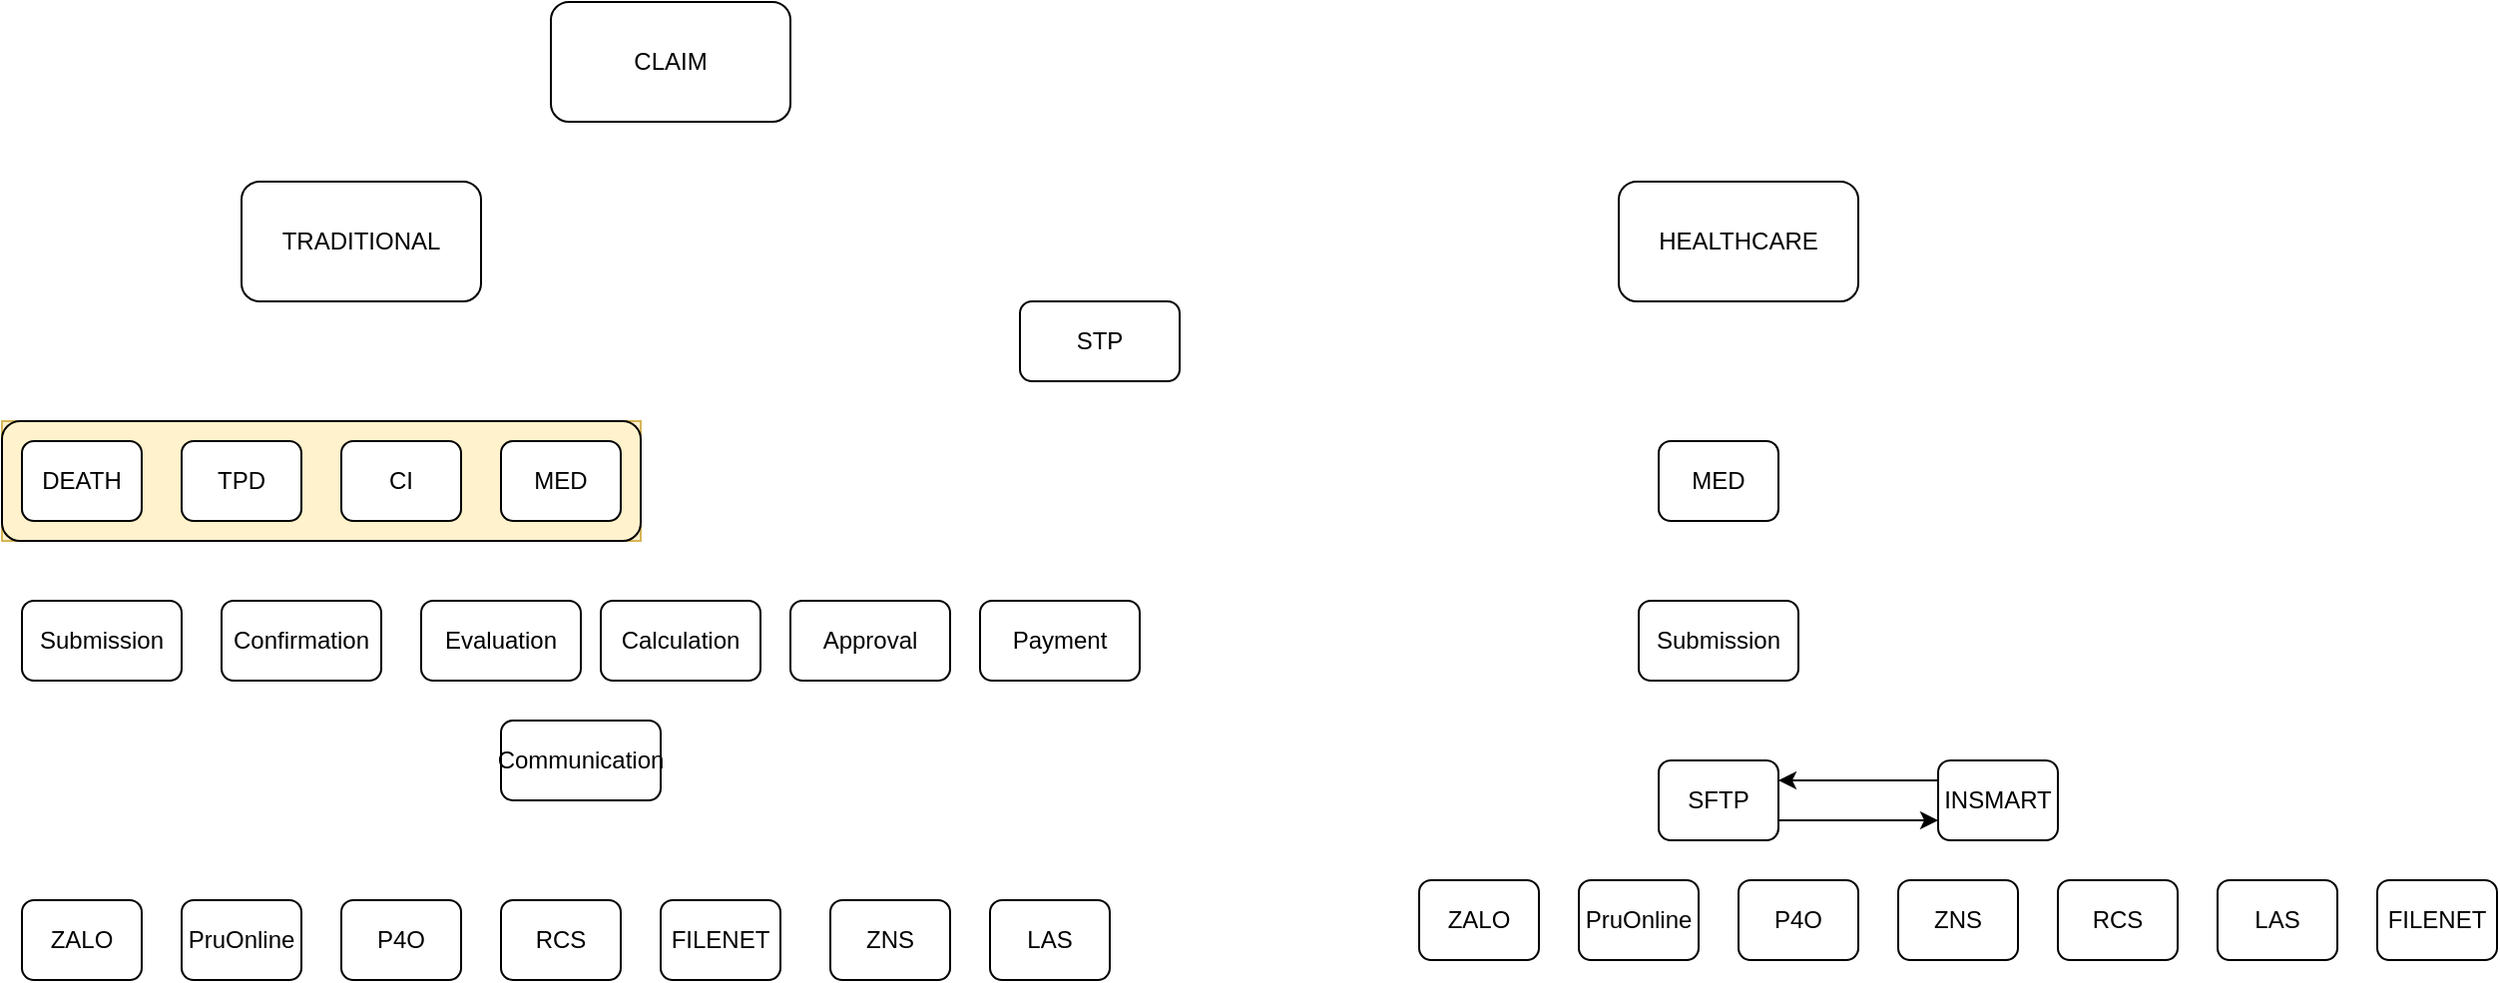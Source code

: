<mxfile version="28.2.5">
  <diagram name="Page-1" id="Q-X4i90f5gJGItkRtRON">
    <mxGraphModel dx="1378" dy="786" grid="1" gridSize="10" guides="1" tooltips="1" connect="1" arrows="1" fold="1" page="1" pageScale="1" pageWidth="850" pageHeight="1100" math="0" shadow="0">
      <root>
        <mxCell id="0" />
        <mxCell id="1" parent="0" />
        <mxCell id="VFdJ2LiCn9Vjgm2zUdr--1" value="CLAIM" style="rounded=1;whiteSpace=wrap;html=1;" parent="1" vertex="1">
          <mxGeometry x="305" y="100" width="120" height="60" as="geometry" />
        </mxCell>
        <mxCell id="VFdJ2LiCn9Vjgm2zUdr--2" value="TRADITIONAL" style="rounded=1;whiteSpace=wrap;html=1;" parent="1" vertex="1">
          <mxGeometry x="150" y="190" width="120" height="60" as="geometry" />
        </mxCell>
        <mxCell id="VFdJ2LiCn9Vjgm2zUdr--3" value="HEALTHCARE" style="rounded=1;whiteSpace=wrap;html=1;" parent="1" vertex="1">
          <mxGeometry x="840" y="190" width="120" height="60" as="geometry" />
        </mxCell>
        <mxCell id="VFdJ2LiCn9Vjgm2zUdr--8" value="MED" style="rounded=1;whiteSpace=wrap;html=1;" parent="1" vertex="1">
          <mxGeometry x="860" y="320" width="60" height="40" as="geometry" />
        </mxCell>
        <mxCell id="VFdJ2LiCn9Vjgm2zUdr--26" value="" style="edgeStyle=orthogonalEdgeStyle;rounded=0;orthogonalLoop=1;jettySize=auto;html=1;" parent="1" source="VFdJ2LiCn9Vjgm2zUdr--9" target="VFdJ2LiCn9Vjgm2zUdr--25" edge="1">
          <mxGeometry relative="1" as="geometry">
            <Array as="points">
              <mxPoint x="960" y="510" />
              <mxPoint x="960" y="510" />
            </Array>
          </mxGeometry>
        </mxCell>
        <mxCell id="VFdJ2LiCn9Vjgm2zUdr--9" value="SFTP" style="rounded=1;whiteSpace=wrap;html=1;" parent="1" vertex="1">
          <mxGeometry x="860" y="480" width="60" height="40" as="geometry" />
        </mxCell>
        <mxCell id="VFdJ2LiCn9Vjgm2zUdr--10" value="FILENET" style="rounded=1;whiteSpace=wrap;html=1;" parent="1" vertex="1">
          <mxGeometry x="360" y="550" width="60" height="40" as="geometry" />
        </mxCell>
        <mxCell id="VFdJ2LiCn9Vjgm2zUdr--11" value="ZALO" style="rounded=1;whiteSpace=wrap;html=1;" parent="1" vertex="1">
          <mxGeometry x="40" y="550" width="60" height="40" as="geometry" />
        </mxCell>
        <mxCell id="VFdJ2LiCn9Vjgm2zUdr--12" value="Submission" style="rounded=1;whiteSpace=wrap;html=1;" parent="1" vertex="1">
          <mxGeometry x="40" y="400" width="80" height="40" as="geometry" />
        </mxCell>
        <mxCell id="VFdJ2LiCn9Vjgm2zUdr--13" value="Confirmation" style="rounded=1;whiteSpace=wrap;html=1;" parent="1" vertex="1">
          <mxGeometry x="140" y="400" width="80" height="40" as="geometry" />
        </mxCell>
        <mxCell id="VFdJ2LiCn9Vjgm2zUdr--14" value="Evaluation" style="rounded=1;whiteSpace=wrap;html=1;" parent="1" vertex="1">
          <mxGeometry x="240" y="400" width="80" height="40" as="geometry" />
        </mxCell>
        <mxCell id="VFdJ2LiCn9Vjgm2zUdr--15" value="Calculation" style="rounded=1;whiteSpace=wrap;html=1;" parent="1" vertex="1">
          <mxGeometry x="330" y="400" width="80" height="40" as="geometry" />
        </mxCell>
        <mxCell id="VFdJ2LiCn9Vjgm2zUdr--16" value="Submission" style="rounded=1;whiteSpace=wrap;html=1;" parent="1" vertex="1">
          <mxGeometry x="850" y="400" width="80" height="40" as="geometry" />
        </mxCell>
        <mxCell id="VFdJ2LiCn9Vjgm2zUdr--17" value="Approval" style="rounded=1;whiteSpace=wrap;html=1;" parent="1" vertex="1">
          <mxGeometry x="425" y="400" width="80" height="40" as="geometry" />
        </mxCell>
        <mxCell id="VFdJ2LiCn9Vjgm2zUdr--18" value="Payment" style="rounded=1;whiteSpace=wrap;html=1;" parent="1" vertex="1">
          <mxGeometry x="520" y="400" width="80" height="40" as="geometry" />
        </mxCell>
        <mxCell id="VFdJ2LiCn9Vjgm2zUdr--19" value="PruOnline" style="rounded=1;whiteSpace=wrap;html=1;" parent="1" vertex="1">
          <mxGeometry x="120" y="550" width="60" height="40" as="geometry" />
        </mxCell>
        <mxCell id="VFdJ2LiCn9Vjgm2zUdr--20" value="P4O" style="rounded=1;whiteSpace=wrap;html=1;" parent="1" vertex="1">
          <mxGeometry x="200" y="550" width="60" height="40" as="geometry" />
        </mxCell>
        <mxCell id="VFdJ2LiCn9Vjgm2zUdr--21" value="RCS" style="rounded=1;whiteSpace=wrap;html=1;" parent="1" vertex="1">
          <mxGeometry x="280" y="550" width="60" height="40" as="geometry" />
        </mxCell>
        <mxCell id="VFdJ2LiCn9Vjgm2zUdr--22" value="ZNS" style="rounded=1;whiteSpace=wrap;html=1;" parent="1" vertex="1">
          <mxGeometry x="445" y="550" width="60" height="40" as="geometry" />
        </mxCell>
        <mxCell id="VFdJ2LiCn9Vjgm2zUdr--23" value="Communication" style="rounded=1;whiteSpace=wrap;html=1;" parent="1" vertex="1">
          <mxGeometry x="280" y="460" width="80" height="40" as="geometry" />
        </mxCell>
        <mxCell id="VFdJ2LiCn9Vjgm2zUdr--24" value="LAS" style="rounded=1;whiteSpace=wrap;html=1;" parent="1" vertex="1">
          <mxGeometry x="525" y="550" width="60" height="40" as="geometry" />
        </mxCell>
        <mxCell id="VFdJ2LiCn9Vjgm2zUdr--27" style="edgeStyle=orthogonalEdgeStyle;rounded=0;orthogonalLoop=1;jettySize=auto;html=1;exitX=0;exitY=0.25;exitDx=0;exitDy=0;entryX=1;entryY=0.25;entryDx=0;entryDy=0;" parent="1" source="VFdJ2LiCn9Vjgm2zUdr--25" target="VFdJ2LiCn9Vjgm2zUdr--9" edge="1">
          <mxGeometry relative="1" as="geometry" />
        </mxCell>
        <mxCell id="VFdJ2LiCn9Vjgm2zUdr--25" value="INSMART" style="rounded=1;whiteSpace=wrap;html=1;" parent="1" vertex="1">
          <mxGeometry x="1000" y="480" width="60" height="40" as="geometry" />
        </mxCell>
        <mxCell id="VFdJ2LiCn9Vjgm2zUdr--28" value="RCS" style="rounded=1;whiteSpace=wrap;html=1;" parent="1" vertex="1">
          <mxGeometry x="1060" y="540" width="60" height="40" as="geometry" />
        </mxCell>
        <mxCell id="VFdJ2LiCn9Vjgm2zUdr--29" value="LAS" style="rounded=1;whiteSpace=wrap;html=1;" parent="1" vertex="1">
          <mxGeometry x="1140" y="540" width="60" height="40" as="geometry" />
        </mxCell>
        <mxCell id="VFdJ2LiCn9Vjgm2zUdr--30" value="ZNS" style="rounded=1;whiteSpace=wrap;html=1;" parent="1" vertex="1">
          <mxGeometry x="980" y="540" width="60" height="40" as="geometry" />
        </mxCell>
        <mxCell id="VFdJ2LiCn9Vjgm2zUdr--31" value="FILENET" style="rounded=1;whiteSpace=wrap;html=1;" parent="1" vertex="1">
          <mxGeometry x="1220" y="540" width="60" height="40" as="geometry" />
        </mxCell>
        <mxCell id="VFdJ2LiCn9Vjgm2zUdr--32" value="ZALO" style="rounded=1;whiteSpace=wrap;html=1;" parent="1" vertex="1">
          <mxGeometry x="740" y="540" width="60" height="40" as="geometry" />
        </mxCell>
        <mxCell id="VFdJ2LiCn9Vjgm2zUdr--33" value="PruOnline" style="rounded=1;whiteSpace=wrap;html=1;" parent="1" vertex="1">
          <mxGeometry x="820" y="540" width="60" height="40" as="geometry" />
        </mxCell>
        <mxCell id="VFdJ2LiCn9Vjgm2zUdr--34" value="P4O" style="rounded=1;whiteSpace=wrap;html=1;" parent="1" vertex="1">
          <mxGeometry x="900" y="540" width="60" height="40" as="geometry" />
        </mxCell>
        <mxCell id="94nnqqXkDgU59NGb26t2-4" value="" style="group;fillColor=#fff2cc;strokeColor=#d6b656;" parent="1" vertex="1" connectable="0">
          <mxGeometry x="30" y="310" width="320" height="60" as="geometry" />
        </mxCell>
        <mxCell id="94nnqqXkDgU59NGb26t2-1" value="" style="rounded=1;whiteSpace=wrap;html=1;fillColor=none;shadow=0;" parent="94nnqqXkDgU59NGb26t2-4" vertex="1">
          <mxGeometry width="320" height="60" as="geometry" />
        </mxCell>
        <mxCell id="VFdJ2LiCn9Vjgm2zUdr--4" value="DEATH" style="rounded=1;whiteSpace=wrap;html=1;" parent="94nnqqXkDgU59NGb26t2-4" vertex="1">
          <mxGeometry x="10" y="10" width="60" height="40" as="geometry" />
        </mxCell>
        <mxCell id="VFdJ2LiCn9Vjgm2zUdr--5" value="TPD" style="rounded=1;whiteSpace=wrap;html=1;" parent="94nnqqXkDgU59NGb26t2-4" vertex="1">
          <mxGeometry x="90" y="10" width="60" height="40" as="geometry" />
        </mxCell>
        <mxCell id="VFdJ2LiCn9Vjgm2zUdr--6" value="CI" style="rounded=1;whiteSpace=wrap;html=1;" parent="94nnqqXkDgU59NGb26t2-4" vertex="1">
          <mxGeometry x="170" y="10" width="60" height="40" as="geometry" />
        </mxCell>
        <mxCell id="VFdJ2LiCn9Vjgm2zUdr--7" value="MED" style="rounded=1;whiteSpace=wrap;html=1;" parent="94nnqqXkDgU59NGb26t2-4" vertex="1">
          <mxGeometry x="250" y="10" width="60" height="40" as="geometry" />
        </mxCell>
        <mxCell id="94nnqqXkDgU59NGb26t2-6" value="STP" style="rounded=1;whiteSpace=wrap;html=1;" parent="1" vertex="1">
          <mxGeometry x="540" y="250" width="80" height="40" as="geometry" />
        </mxCell>
      </root>
    </mxGraphModel>
  </diagram>
</mxfile>
